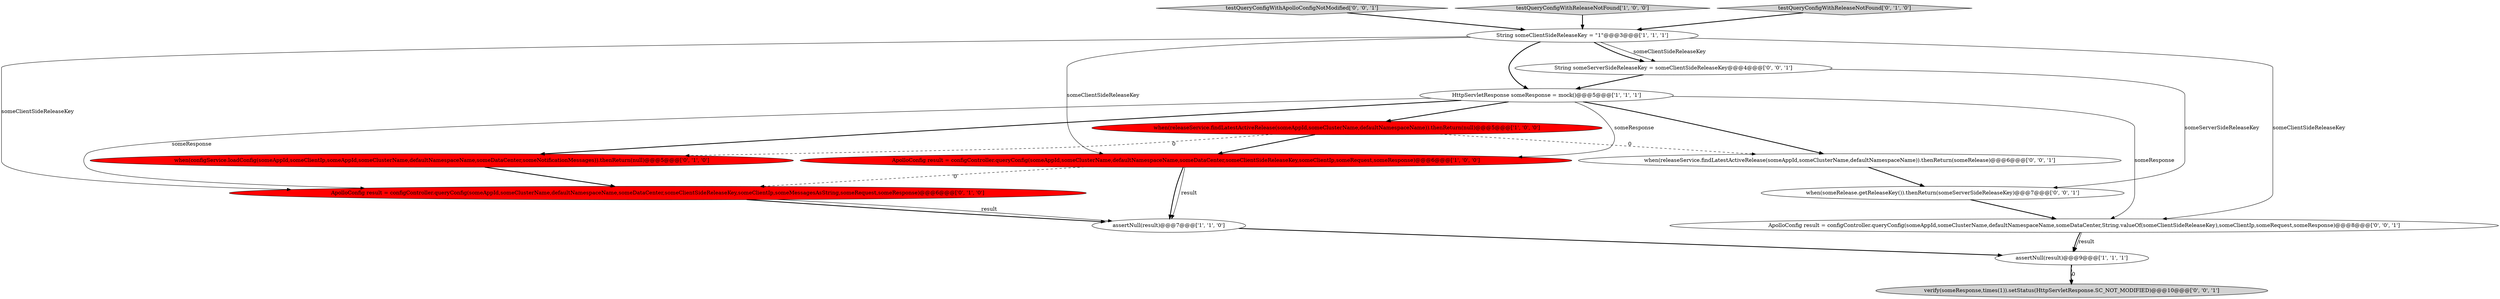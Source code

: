 digraph {
15 [style = filled, label = "String someServerSideReleaseKey = someClientSideReleaseKey@@@4@@@['0', '0', '1']", fillcolor = white, shape = ellipse image = "AAA0AAABBB3BBB"];
10 [style = filled, label = "testQueryConfigWithApolloConfigNotModified['0', '0', '1']", fillcolor = lightgray, shape = diamond image = "AAA0AAABBB3BBB"];
11 [style = filled, label = "ApolloConfig result = configController.queryConfig(someAppId,someClusterName,defaultNamespaceName,someDataCenter,String.valueOf(someClientSideReleaseKey),someClientIp,someRequest,someResponse)@@@8@@@['0', '0', '1']", fillcolor = white, shape = ellipse image = "AAA0AAABBB3BBB"];
3 [style = filled, label = "assertNull(result)@@@9@@@['1', '1', '1']", fillcolor = white, shape = ellipse image = "AAA0AAABBB1BBB"];
12 [style = filled, label = "when(someRelease.getReleaseKey()).thenReturn(someServerSideReleaseKey)@@@7@@@['0', '0', '1']", fillcolor = white, shape = ellipse image = "AAA0AAABBB3BBB"];
13 [style = filled, label = "when(releaseService.findLatestActiveRelease(someAppId,someClusterName,defaultNamespaceName)).thenReturn(someRelease)@@@6@@@['0', '0', '1']", fillcolor = white, shape = ellipse image = "AAA0AAABBB3BBB"];
14 [style = filled, label = "verify(someResponse,times(1)).setStatus(HttpServletResponse.SC_NOT_MODIFIED)@@@10@@@['0', '0', '1']", fillcolor = lightgray, shape = ellipse image = "AAA0AAABBB3BBB"];
2 [style = filled, label = "assertNull(result)@@@7@@@['1', '1', '0']", fillcolor = white, shape = ellipse image = "AAA0AAABBB1BBB"];
1 [style = filled, label = "HttpServletResponse someResponse = mock()@@@5@@@['1', '1', '1']", fillcolor = white, shape = ellipse image = "AAA0AAABBB1BBB"];
6 [style = filled, label = "testQueryConfigWithReleaseNotFound['1', '0', '0']", fillcolor = lightgray, shape = diamond image = "AAA0AAABBB1BBB"];
9 [style = filled, label = "ApolloConfig result = configController.queryConfig(someAppId,someClusterName,defaultNamespaceName,someDataCenter,someClientSideReleaseKey,someClientIp,someMessagesAsString,someRequest,someResponse)@@@6@@@['0', '1', '0']", fillcolor = red, shape = ellipse image = "AAA1AAABBB2BBB"];
8 [style = filled, label = "when(configService.loadConfig(someAppId,someClientIp,someAppId,someClusterName,defaultNamespaceName,someDataCenter,someNotificationMessages)).thenReturn(null)@@@5@@@['0', '1', '0']", fillcolor = red, shape = ellipse image = "AAA1AAABBB2BBB"];
4 [style = filled, label = "String someClientSideReleaseKey = \"1\"@@@3@@@['1', '1', '1']", fillcolor = white, shape = ellipse image = "AAA0AAABBB1BBB"];
5 [style = filled, label = "ApolloConfig result = configController.queryConfig(someAppId,someClusterName,defaultNamespaceName,someDataCenter,someClientSideReleaseKey,someClientIp,someRequest,someResponse)@@@6@@@['1', '0', '0']", fillcolor = red, shape = ellipse image = "AAA1AAABBB1BBB"];
0 [style = filled, label = "when(releaseService.findLatestActiveRelease(someAppId,someClusterName,defaultNamespaceName)).thenReturn(null)@@@5@@@['1', '0', '0']", fillcolor = red, shape = ellipse image = "AAA1AAABBB1BBB"];
7 [style = filled, label = "testQueryConfigWithReleaseNotFound['0', '1', '0']", fillcolor = lightgray, shape = diamond image = "AAA0AAABBB2BBB"];
4->15 [style = solid, label="someClientSideReleaseKey"];
1->8 [style = bold, label=""];
9->2 [style = bold, label=""];
15->12 [style = solid, label="someServerSideReleaseKey"];
5->2 [style = solid, label="result"];
4->11 [style = solid, label="someClientSideReleaseKey"];
2->3 [style = bold, label=""];
3->14 [style = bold, label=""];
4->15 [style = bold, label=""];
12->11 [style = bold, label=""];
4->5 [style = solid, label="someClientSideReleaseKey"];
9->2 [style = solid, label="result"];
1->9 [style = solid, label="someResponse"];
5->9 [style = dashed, label="0"];
1->0 [style = bold, label=""];
7->4 [style = bold, label=""];
1->13 [style = bold, label=""];
6->4 [style = bold, label=""];
5->2 [style = bold, label=""];
1->5 [style = solid, label="someResponse"];
13->12 [style = bold, label=""];
1->11 [style = solid, label="someResponse"];
11->3 [style = solid, label="result"];
11->3 [style = bold, label=""];
0->13 [style = dashed, label="0"];
8->9 [style = bold, label=""];
10->4 [style = bold, label=""];
0->8 [style = dashed, label="0"];
4->1 [style = bold, label=""];
4->9 [style = solid, label="someClientSideReleaseKey"];
3->14 [style = dashed, label="0"];
0->5 [style = bold, label=""];
15->1 [style = bold, label=""];
}
